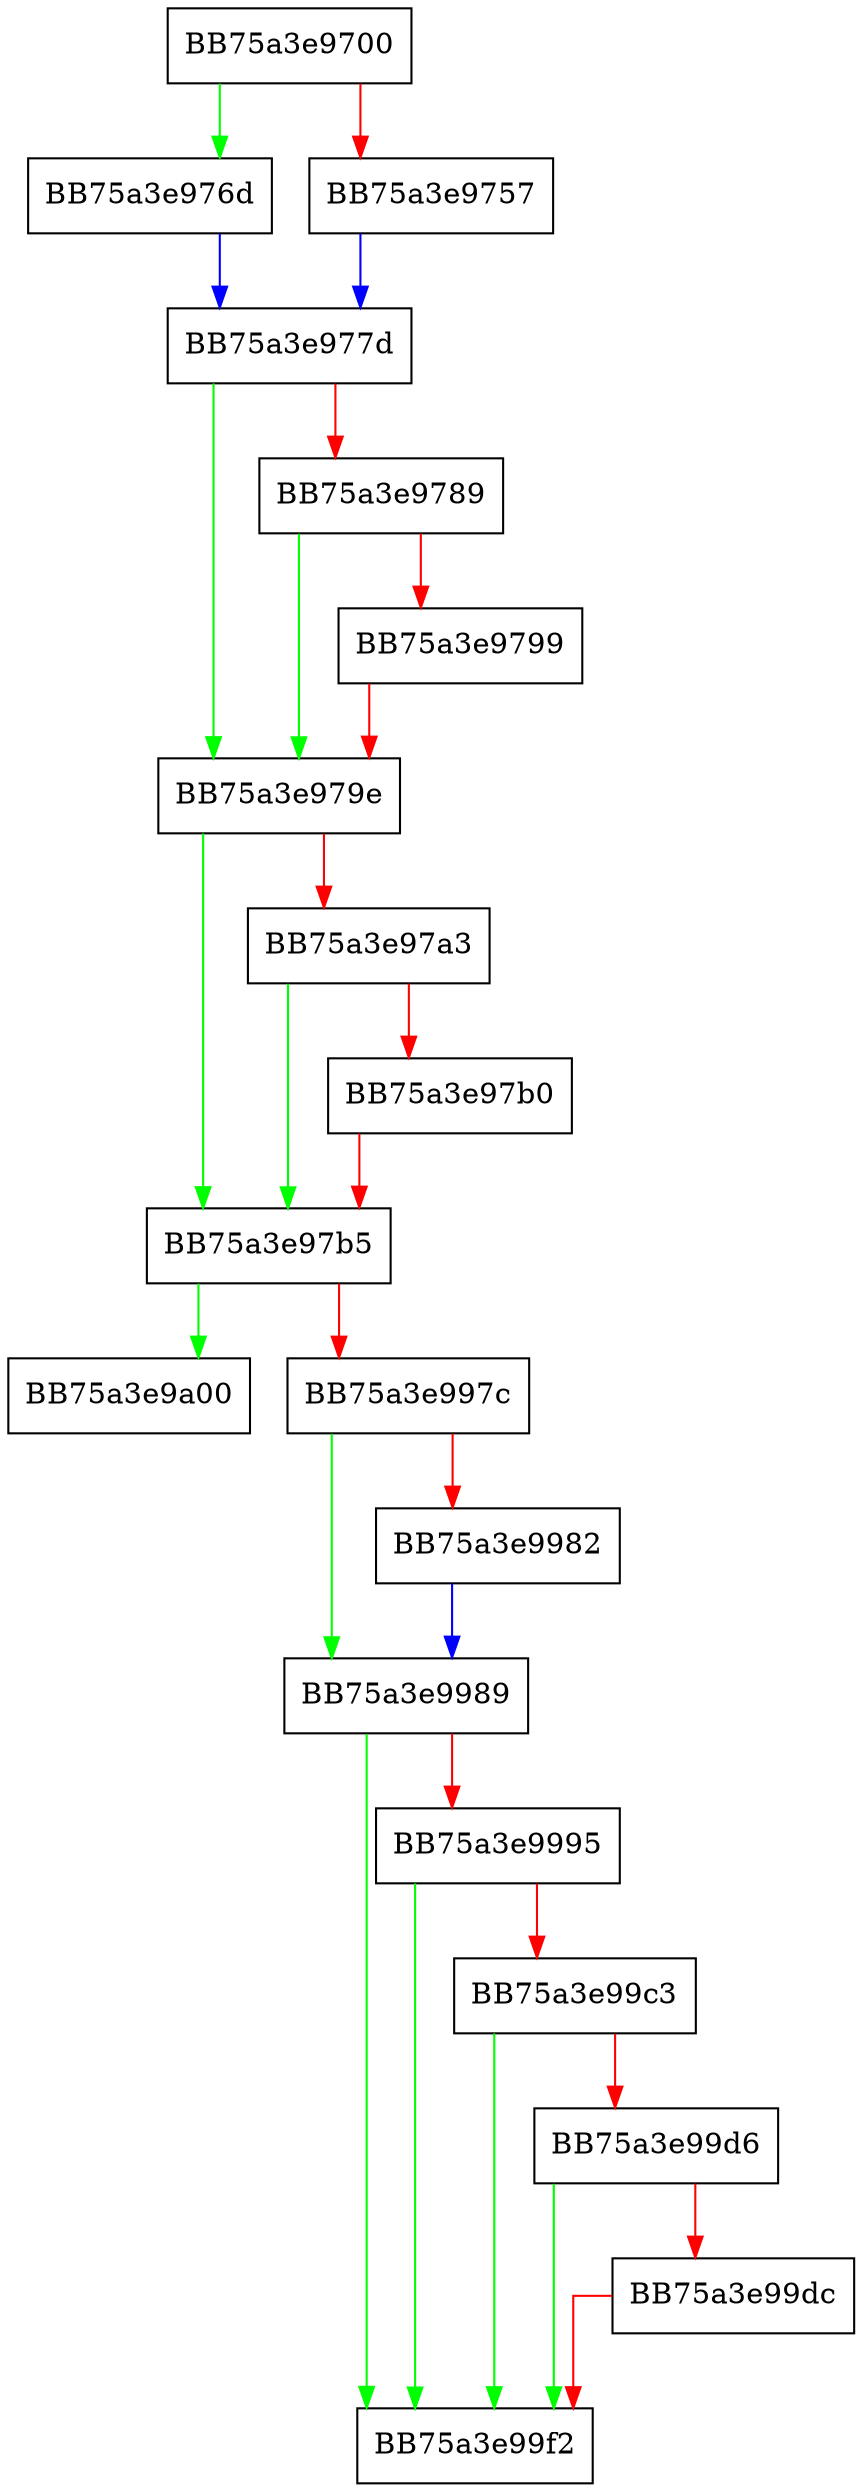 digraph CSMSProcess {
  node [shape="box"];
  graph [splines=ortho];
  BB75a3e9700 -> BB75a3e976d [color="green"];
  BB75a3e9700 -> BB75a3e9757 [color="red"];
  BB75a3e9757 -> BB75a3e977d [color="blue"];
  BB75a3e976d -> BB75a3e977d [color="blue"];
  BB75a3e977d -> BB75a3e979e [color="green"];
  BB75a3e977d -> BB75a3e9789 [color="red"];
  BB75a3e9789 -> BB75a3e979e [color="green"];
  BB75a3e9789 -> BB75a3e9799 [color="red"];
  BB75a3e9799 -> BB75a3e979e [color="red"];
  BB75a3e979e -> BB75a3e97b5 [color="green"];
  BB75a3e979e -> BB75a3e97a3 [color="red"];
  BB75a3e97a3 -> BB75a3e97b5 [color="green"];
  BB75a3e97a3 -> BB75a3e97b0 [color="red"];
  BB75a3e97b0 -> BB75a3e97b5 [color="red"];
  BB75a3e97b5 -> BB75a3e9a00 [color="green"];
  BB75a3e97b5 -> BB75a3e997c [color="red"];
  BB75a3e997c -> BB75a3e9989 [color="green"];
  BB75a3e997c -> BB75a3e9982 [color="red"];
  BB75a3e9982 -> BB75a3e9989 [color="blue"];
  BB75a3e9989 -> BB75a3e99f2 [color="green"];
  BB75a3e9989 -> BB75a3e9995 [color="red"];
  BB75a3e9995 -> BB75a3e99f2 [color="green"];
  BB75a3e9995 -> BB75a3e99c3 [color="red"];
  BB75a3e99c3 -> BB75a3e99f2 [color="green"];
  BB75a3e99c3 -> BB75a3e99d6 [color="red"];
  BB75a3e99d6 -> BB75a3e99f2 [color="green"];
  BB75a3e99d6 -> BB75a3e99dc [color="red"];
  BB75a3e99dc -> BB75a3e99f2 [color="red"];
}